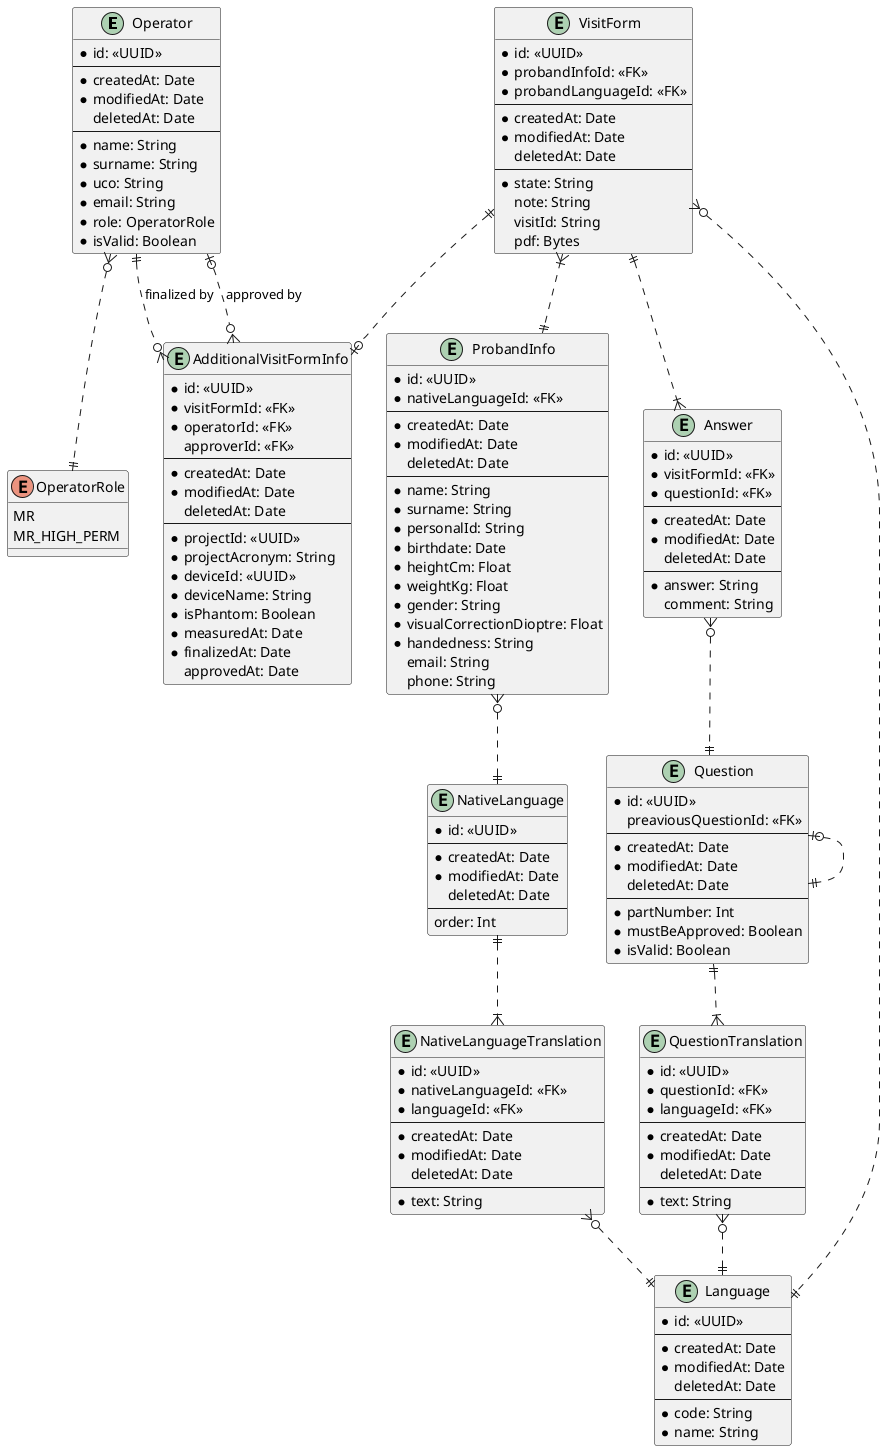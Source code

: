 @startuml ProbandSafetyQuestionnaire

entity Operator {
  * id: <<UUID>>
  ---
  * createdAt: Date
  * modifiedAt: Date
  deletedAt: Date
  ---
  * name: String
  * surname: String
  * uco: String
  * email: String
  * role: OperatorRole
  * isValid: Boolean
}

enum OperatorRole {
  MR
  MR_HIGH_PERM
}

entity VisitForm {
  * id: <<UUID>>
  * probandInfoId: <<FK>>
  * probandLanguageId: <<FK>>
  ---
  * createdAt: Date
  * modifiedAt: Date
  deletedAt: Date
  ---
  * state: String
  note: String
  visitId: String
  pdf: Bytes
}

entity AdditionalVisitFormInfo {
  * id: <<UUID>>
  * visitFormId: <<FK>>
  * operatorId: <<FK>>
  approverId: <<FK>>
  ---
  * createdAt: Date
  * modifiedAt: Date
  deletedAt: Date
  ---
  * projectId: <<UUID>>
  * projectAcronym: String
  * deviceId: <<UUID>>
  * deviceName: String
  * isPhantom: Boolean
  * measuredAt: Date
  * finalizedAt: Date
  approvedAt: Date
}

entity ProbandInfo {
  * id: <<UUID>>
  * nativeLanguageId: <<FK>>
  ---
  * createdAt: Date
  * modifiedAt: Date
  deletedAt: Date
  ---
  * name: String
  * surname: String
  * personalId: String
  * birthdate: Date
  * heightCm: Float
  * weightKg: Float
  * gender: String
  * visualCorrectionDioptre: Float
  * handedness: String
  email: String
  phone: String
}

entity Answer {
  * id: <<UUID>>
  * visitFormId: <<FK>>
  * questionId: <<FK>>
  ---
  * createdAt: Date
  * modifiedAt: Date
  deletedAt: Date
  ---
  * answer: String
  comment: String
}

entity Question {
  * id: <<UUID>>
  preaviousQuestionId: <<FK>>
  ---
  * createdAt: Date
  * modifiedAt: Date
  deletedAt: Date
  ---
  * partNumber: Int
  * mustBeApproved: Boolean
  * isValid: Boolean
}

entity QuestionTranslation {
  * id: <<UUID>>
  * questionId: <<FK>>
  * languageId: <<FK>>
  ---
  * createdAt: Date
  * modifiedAt: Date
  deletedAt: Date
  ---
  * text: String
}

entity NativeLanguage {
  * id: <<UUID>>
  ---
  * createdAt: Date
  * modifiedAt: Date
  deletedAt: Date
  ---
  order: Int
}

entity NativeLanguageTranslation {
  * id: <<UUID>>
  * nativeLanguageId: <<FK>>
  * languageId: <<FK>>
  ---
  * createdAt: Date
  * modifiedAt: Date
  deletedAt: Date
  ---
  * text: String
}

entity Language {
  * id: <<UUID>>
  ---
  * createdAt: Date
  * modifiedAt: Date
  deletedAt: Date
  ---
  * code: String
  * name: String
}

Operator }o..|| OperatorRole
Operator ||..o{ AdditionalVisitFormInfo : finalized by
Operator |o..o{ AdditionalVisitFormInfo : approved by
VisitForm ||..o| AdditionalVisitFormInfo
VisitForm }|..|| ProbandInfo
VisitForm ||..|{ Answer
VisitForm }o..|| Language
Answer }o..|| Question
Question |o..|| Question
Question ||..|{ QuestionTranslation
QuestionTranslation }o..|| Language
ProbandInfo }o..|| NativeLanguage
NativeLanguage ||..|{ NativeLanguageTranslation
NativeLanguageTranslation }o..|| Language

@enduml
